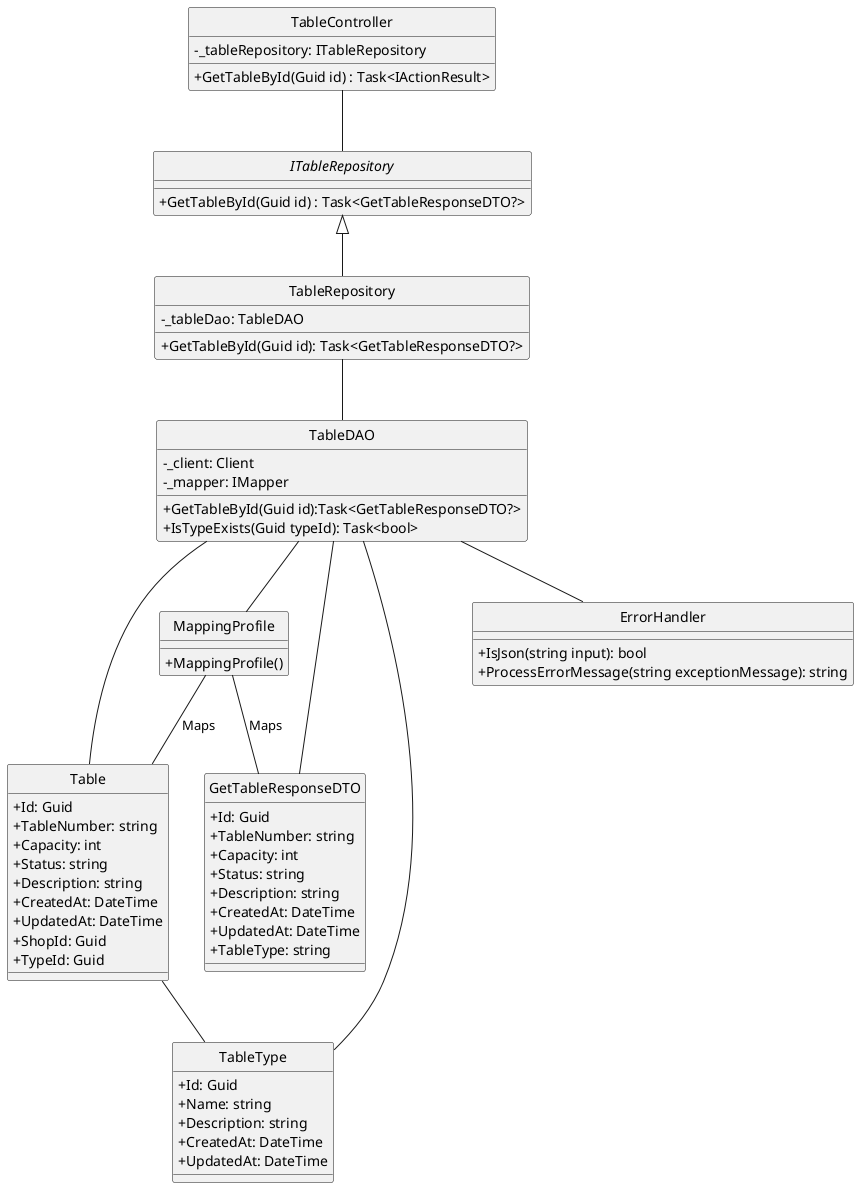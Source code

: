 @startuml
hide circle
skinparam classAttributeIconSize 0

class TableController {
    - _tableRepository: ITableRepository
    +  GetTableById(Guid id) : Task<IActionResult> 
}

interface ITableRepository {
    + GetTableById(Guid id) : Task<GetTableResponseDTO?> 
}

class TableRepository {
    - _tableDao: TableDAO
    + GetTableById(Guid id): Task<GetTableResponseDTO?>
}
class TableDAO {
    - _client: Client
    - _mapper: IMapper
    + GetTableById(Guid id):Task<GetTableResponseDTO?> 
    + IsTypeExists(Guid typeId): Task<bool> 
}


class GetTableResponseDTO {
    + Id: Guid
    + TableNumber: string
    + Capacity: int
    + Status: string
    + Description: string
    + CreatedAt: DateTime
    + UpdatedAt: DateTime
    + TableType: string
}
class Table {
    + Id: Guid
    + TableNumber: string
    + Capacity: int
    + Status: string
    + Description: string
    + CreatedAt: DateTime
    + UpdatedAt: DateTime
    + ShopId: Guid
    + TypeId: Guid
}
class MappingProfile {
  + MappingProfile()
}
class TableType {
    + Id: Guid
    + Name: string
    + Description: string
    + CreatedAt: DateTime
    + UpdatedAt: DateTime
}

class ErrorHandler {
    + IsJson(string input): bool
    + ProcessErrorMessage(string exceptionMessage): string
}


TableController -- ITableRepository
ITableRepository <|-- TableRepository
TableRepository -- TableDAO
TableDAO -- Table
TableDAO -- TableType
TableDAO -- GetTableResponseDTO
TableDAO -- MappingProfile
TableDAO -- ErrorHandler

Table -- TableType
MappingProfile -- Table : Maps
MappingProfile -- GetTableResponseDTO : Maps

@enduml